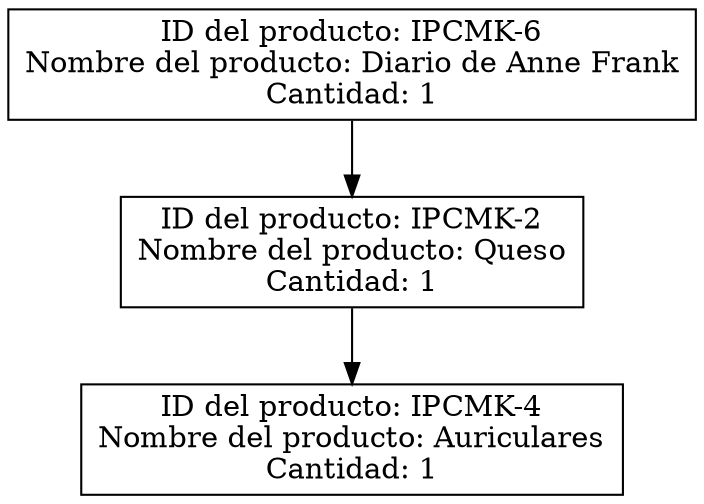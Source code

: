 digraph G {
    rankdir=TB;
    node [shape = record, height = .1];
Nodo0 [label="ID del producto: IPCMK-6\nNombre del producto: Diario de Anne Frank\nCantidad: 1"];
Nodo1 [label="ID del producto: IPCMK-2\nNombre del producto: Queso\nCantidad: 1"];
Nodo0 -> Nodo1;
Nodo2 [label="ID del producto: IPCMK-4\nNombre del producto: Auriculares\nCantidad: 1"];
Nodo1 -> Nodo2;
}